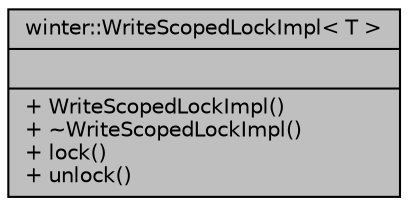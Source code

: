 digraph "winter::WriteScopedLockImpl&lt; T &gt;"
{
 // LATEX_PDF_SIZE
  edge [fontname="Helvetica",fontsize="10",labelfontname="Helvetica",labelfontsize="10"];
  node [fontname="Helvetica",fontsize="10",shape=record];
  Node1 [label="{winter::WriteScopedLockImpl\< T \>\n||+ WriteScopedLockImpl()\l+ ~WriteScopedLockImpl()\l+ lock()\l+ unlock()\l}",height=0.2,width=0.4,color="black", fillcolor="grey75", style="filled", fontcolor="black",tooltip="局部写锁模板实现"];
}
